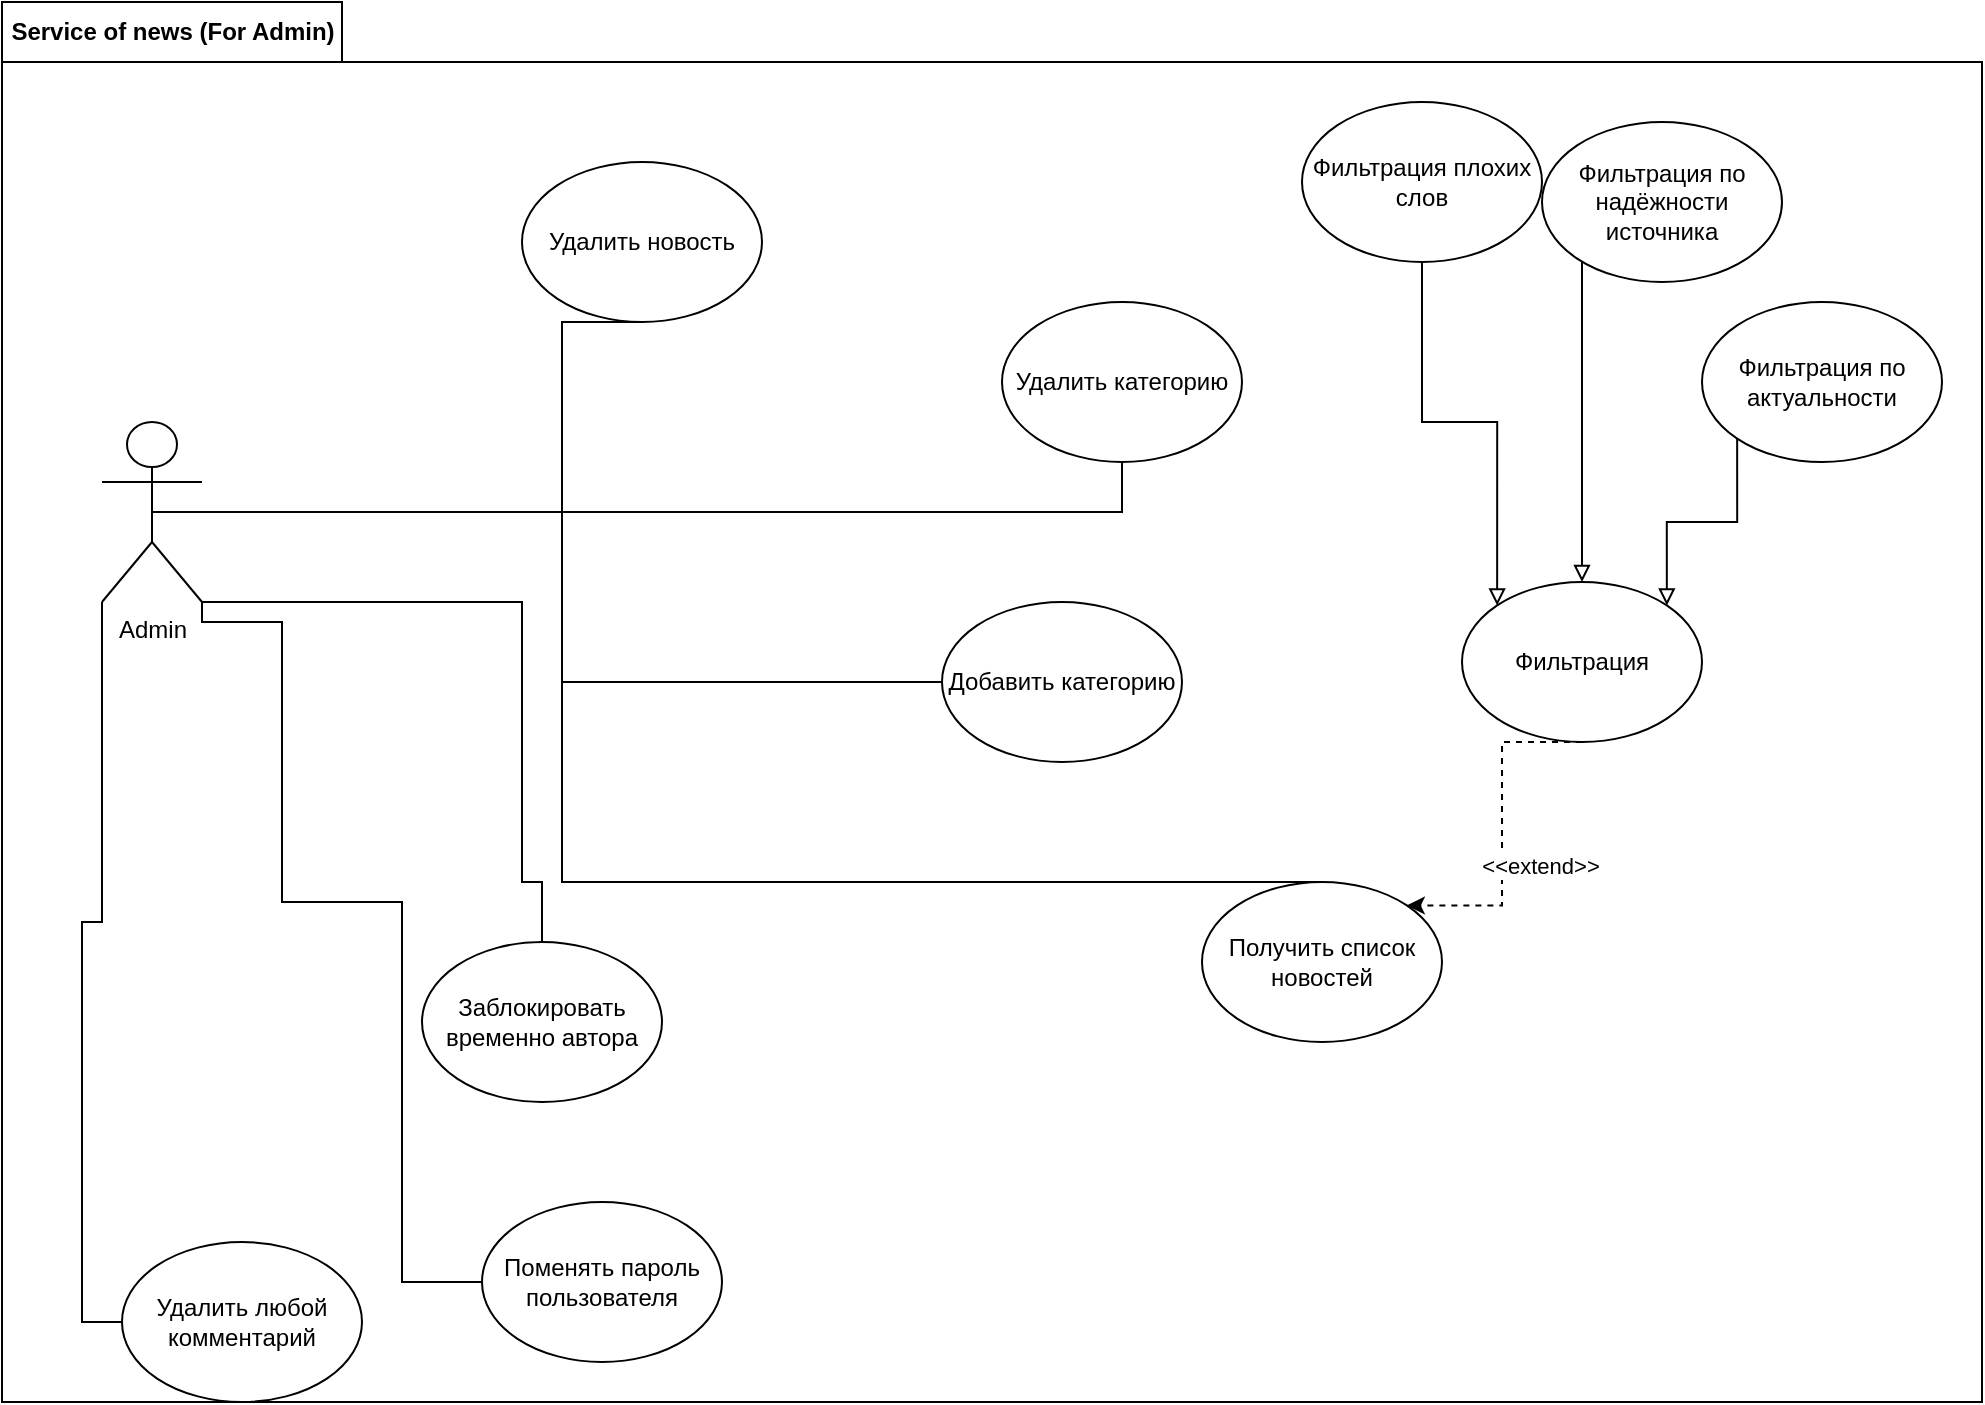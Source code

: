 <mxfile version="15.7.3" type="device" pages="3"><diagram id="AYUznRYg1HwtQuN_vjFu" name="Page-1"><mxGraphModel dx="1673" dy="2103" grid="1" gridSize="10" guides="1" tooltips="1" connect="1" arrows="1" fold="1" page="1" pageScale="1" pageWidth="827" pageHeight="1169" math="0" shadow="0"><root><mxCell id="0"/><mxCell id="1" parent="0"/><mxCell id="Qyx-wS_4i8TrtAGQIQm3-6" value="Service of news (For Admin)" style="shape=folder;fontStyle=1;tabWidth=170;tabHeight=30;tabPosition=left;html=1;boundedLbl=1;labelInHeader=1;container=1;collapsible=0;recursiveResize=0;" vertex="1" parent="1"><mxGeometry x="10" y="-1000" width="990" height="700" as="geometry"/></mxCell><mxCell id="Qyx-wS_4i8TrtAGQIQm3-22" style="edgeStyle=orthogonalEdgeStyle;rounded=0;orthogonalLoop=1;jettySize=auto;html=1;exitX=0.5;exitY=0.5;exitDx=0;exitDy=0;exitPerimeter=0;endArrow=none;endFill=0;" edge="1" parent="Qyx-wS_4i8TrtAGQIQm3-6" source="Qyx-wS_4i8TrtAGQIQm3-1" target="Qyx-wS_4i8TrtAGQIQm3-14"><mxGeometry relative="1" as="geometry"><Array as="points"><mxPoint x="280" y="255"/><mxPoint x="280" y="440"/></Array></mxGeometry></mxCell><mxCell id="Qyx-wS_4i8TrtAGQIQm3-24" style="edgeStyle=orthogonalEdgeStyle;rounded=0;orthogonalLoop=1;jettySize=auto;html=1;exitX=0.5;exitY=0.5;exitDx=0;exitDy=0;exitPerimeter=0;endArrow=none;endFill=0;" edge="1" parent="Qyx-wS_4i8TrtAGQIQm3-6" source="Qyx-wS_4i8TrtAGQIQm3-1" target="Qyx-wS_4i8TrtAGQIQm3-17"><mxGeometry relative="1" as="geometry"><Array as="points"><mxPoint x="280" y="255"/><mxPoint x="280" y="340"/></Array></mxGeometry></mxCell><mxCell id="Qyx-wS_4i8TrtAGQIQm3-25" style="edgeStyle=orthogonalEdgeStyle;rounded=0;orthogonalLoop=1;jettySize=auto;html=1;exitX=0.5;exitY=0.5;exitDx=0;exitDy=0;exitPerimeter=0;endArrow=none;endFill=0;" edge="1" parent="Qyx-wS_4i8TrtAGQIQm3-6" source="Qyx-wS_4i8TrtAGQIQm3-1" target="Qyx-wS_4i8TrtAGQIQm3-16"><mxGeometry relative="1" as="geometry"><Array as="points"><mxPoint x="560" y="255"/></Array></mxGeometry></mxCell><mxCell id="Qyx-wS_4i8TrtAGQIQm3-1" value="Admin" style="shape=umlActor;verticalLabelPosition=bottom;verticalAlign=top;html=1;" vertex="1" parent="Qyx-wS_4i8TrtAGQIQm3-6"><mxGeometry x="50" y="210" width="50" height="90" as="geometry"/></mxCell><mxCell id="Qyx-wS_4i8TrtAGQIQm3-14" value="Получить список новостей" style="ellipse;whiteSpace=wrap;html=1;" vertex="1" parent="Qyx-wS_4i8TrtAGQIQm3-6"><mxGeometry x="600" y="440" width="120" height="80" as="geometry"/></mxCell><mxCell id="ok-A6Uxwyz88RS_LKjiX-1" style="edgeStyle=orthogonalEdgeStyle;rounded=0;orthogonalLoop=1;jettySize=auto;html=1;exitX=0.5;exitY=1;exitDx=0;exitDy=0;endArrow=none;endFill=0;entryX=0.5;entryY=0.5;entryDx=0;entryDy=0;entryPerimeter=0;" edge="1" parent="Qyx-wS_4i8TrtAGQIQm3-6" source="Qyx-wS_4i8TrtAGQIQm3-15" target="Qyx-wS_4i8TrtAGQIQm3-1"><mxGeometry relative="1" as="geometry"><mxPoint x="110" y="250" as="targetPoint"/><Array as="points"><mxPoint x="280" y="160"/><mxPoint x="280" y="255"/></Array></mxGeometry></mxCell><mxCell id="Qyx-wS_4i8TrtAGQIQm3-15" value="Удалить новость" style="ellipse;whiteSpace=wrap;html=1;" vertex="1" parent="Qyx-wS_4i8TrtAGQIQm3-6"><mxGeometry x="260" y="80" width="120" height="80" as="geometry"/></mxCell><mxCell id="Qyx-wS_4i8TrtAGQIQm3-16" value="Удалить категорию" style="ellipse;whiteSpace=wrap;html=1;" vertex="1" parent="Qyx-wS_4i8TrtAGQIQm3-6"><mxGeometry x="500" y="150" width="120" height="80" as="geometry"/></mxCell><mxCell id="Qyx-wS_4i8TrtAGQIQm3-17" value="Добавить категорию" style="ellipse;whiteSpace=wrap;html=1;" vertex="1" parent="Qyx-wS_4i8TrtAGQIQm3-6"><mxGeometry x="470" y="300" width="120" height="80" as="geometry"/></mxCell><mxCell id="Qyx-wS_4i8TrtAGQIQm3-59" style="edgeStyle=orthogonalEdgeStyle;rounded=0;orthogonalLoop=1;jettySize=auto;html=1;exitX=0;exitY=1;exitDx=0;exitDy=0;entryX=1;entryY=0;entryDx=0;entryDy=0;endArrow=block;endFill=0;" edge="1" parent="Qyx-wS_4i8TrtAGQIQm3-6" source="Qyx-wS_4i8TrtAGQIQm3-51" target="Qyx-wS_4i8TrtAGQIQm3-54"><mxGeometry relative="1" as="geometry"/></mxCell><mxCell id="Qyx-wS_4i8TrtAGQIQm3-51" value="Фильтрация по актуальности" style="ellipse;whiteSpace=wrap;html=1;" vertex="1" parent="Qyx-wS_4i8TrtAGQIQm3-6"><mxGeometry x="850" y="150" width="120" height="80" as="geometry"/></mxCell><mxCell id="ok-A6Uxwyz88RS_LKjiX-3" style="edgeStyle=orthogonalEdgeStyle;rounded=0;orthogonalLoop=1;jettySize=auto;html=1;exitX=0.5;exitY=1;exitDx=0;exitDy=0;entryX=0;entryY=0;entryDx=0;entryDy=0;endArrow=block;endFill=0;" edge="1" parent="Qyx-wS_4i8TrtAGQIQm3-6" source="Qyx-wS_4i8TrtAGQIQm3-52" target="Qyx-wS_4i8TrtAGQIQm3-54"><mxGeometry relative="1" as="geometry"/></mxCell><mxCell id="Qyx-wS_4i8TrtAGQIQm3-52" value="Фильтрация плохих слов" style="ellipse;whiteSpace=wrap;html=1;" vertex="1" parent="Qyx-wS_4i8TrtAGQIQm3-6"><mxGeometry x="650" y="50" width="120" height="80" as="geometry"/></mxCell><mxCell id="Qyx-wS_4i8TrtAGQIQm3-58" style="edgeStyle=orthogonalEdgeStyle;rounded=0;orthogonalLoop=1;jettySize=auto;html=1;exitX=0;exitY=1;exitDx=0;exitDy=0;entryX=0.5;entryY=0;entryDx=0;entryDy=0;endArrow=block;endFill=0;" edge="1" parent="Qyx-wS_4i8TrtAGQIQm3-6" source="Qyx-wS_4i8TrtAGQIQm3-53" target="Qyx-wS_4i8TrtAGQIQm3-54"><mxGeometry relative="1" as="geometry"><Array as="points"><mxPoint x="790" y="128"/></Array></mxGeometry></mxCell><mxCell id="Qyx-wS_4i8TrtAGQIQm3-53" value="Фильтрация по надёжности источника" style="ellipse;whiteSpace=wrap;html=1;" vertex="1" parent="Qyx-wS_4i8TrtAGQIQm3-6"><mxGeometry x="770" y="60" width="120" height="80" as="geometry"/></mxCell><mxCell id="Qyx-wS_4i8TrtAGQIQm3-60" style="edgeStyle=orthogonalEdgeStyle;rounded=0;orthogonalLoop=1;jettySize=auto;html=1;exitX=0.5;exitY=1;exitDx=0;exitDy=0;entryX=1;entryY=0;entryDx=0;entryDy=0;endArrow=classic;endFill=1;dashed=1;" edge="1" parent="Qyx-wS_4i8TrtAGQIQm3-6" source="Qyx-wS_4i8TrtAGQIQm3-54" target="Qyx-wS_4i8TrtAGQIQm3-14"><mxGeometry relative="1" as="geometry"><Array as="points"><mxPoint x="750" y="370"/><mxPoint x="750" y="452"/></Array></mxGeometry></mxCell><mxCell id="Qyx-wS_4i8TrtAGQIQm3-61" value="&amp;lt;&amp;lt;extend&amp;gt;&amp;gt;" style="edgeLabel;html=1;align=center;verticalAlign=middle;resizable=0;points=[];" vertex="1" connectable="0" parent="Qyx-wS_4i8TrtAGQIQm3-60"><mxGeometry x="0.322" relative="1" as="geometry"><mxPoint x="19" y="-10" as="offset"/></mxGeometry></mxCell><mxCell id="Qyx-wS_4i8TrtAGQIQm3-54" value="Фильтрация" style="ellipse;whiteSpace=wrap;html=1;" vertex="1" parent="Qyx-wS_4i8TrtAGQIQm3-6"><mxGeometry x="730" y="290" width="120" height="80" as="geometry"/></mxCell><mxCell id="BX2IZwG9pgVUe8LZ8024-1" style="edgeStyle=orthogonalEdgeStyle;rounded=0;orthogonalLoop=1;jettySize=auto;html=1;exitX=0;exitY=0.5;exitDx=0;exitDy=0;entryX=0;entryY=1;entryDx=0;entryDy=0;entryPerimeter=0;endArrow=none;endFill=0;" edge="1" parent="Qyx-wS_4i8TrtAGQIQm3-6" source="BX2IZwG9pgVUe8LZ8024-2" target="Qyx-wS_4i8TrtAGQIQm3-1"><mxGeometry relative="1" as="geometry"><mxPoint x="200" y="650" as="sourcePoint"/><mxPoint x="30" y="360" as="targetPoint"/></mxGeometry></mxCell><mxCell id="BX2IZwG9pgVUe8LZ8024-2" value="Удалить любой комментарий" style="ellipse;whiteSpace=wrap;html=1;" vertex="1" parent="Qyx-wS_4i8TrtAGQIQm3-6"><mxGeometry x="60" y="620" width="120" height="80" as="geometry"/></mxCell><mxCell id="ITgn300jiprJJFx7EzA2-1" value="Заблокировать временно автора" style="ellipse;whiteSpace=wrap;html=1;" vertex="1" parent="Qyx-wS_4i8TrtAGQIQm3-6"><mxGeometry x="210" y="470" width="120" height="80" as="geometry"/></mxCell><mxCell id="ITgn300jiprJJFx7EzA2-2" style="edgeStyle=orthogonalEdgeStyle;rounded=0;orthogonalLoop=1;jettySize=auto;html=1;exitX=0.5;exitY=0;exitDx=0;exitDy=0;entryX=1;entryY=1;entryDx=0;entryDy=0;entryPerimeter=0;endArrow=none;endFill=0;" edge="1" parent="Qyx-wS_4i8TrtAGQIQm3-6" source="ITgn300jiprJJFx7EzA2-1" target="Qyx-wS_4i8TrtAGQIQm3-1"><mxGeometry relative="1" as="geometry"><mxPoint x="120.0" y="426.0" as="sourcePoint"/><mxPoint x="60" y="310" as="targetPoint"/><Array as="points"><mxPoint x="270" y="440"/><mxPoint x="260" y="440"/><mxPoint x="260" y="300"/></Array></mxGeometry></mxCell><mxCell id="fAceVUpAD3xW-HLoIWQk-1" value="Поменять пароль пользователя" style="ellipse;whiteSpace=wrap;html=1;" vertex="1" parent="Qyx-wS_4i8TrtAGQIQm3-6"><mxGeometry x="240" y="600" width="120" height="80" as="geometry"/></mxCell><mxCell id="fAceVUpAD3xW-HLoIWQk-2" style="edgeStyle=orthogonalEdgeStyle;rounded=0;orthogonalLoop=1;jettySize=auto;html=1;exitX=0;exitY=0.5;exitDx=0;exitDy=0;entryX=1;entryY=1;entryDx=0;entryDy=0;entryPerimeter=0;endArrow=none;endFill=0;" edge="1" parent="Qyx-wS_4i8TrtAGQIQm3-6" source="fAceVUpAD3xW-HLoIWQk-1" target="Qyx-wS_4i8TrtAGQIQm3-1"><mxGeometry relative="1" as="geometry"><mxPoint x="280" y="480" as="sourcePoint"/><mxPoint x="110" y="310" as="targetPoint"/><Array as="points"><mxPoint x="200" y="640"/><mxPoint x="200" y="450"/><mxPoint x="140" y="450"/><mxPoint x="140" y="310"/><mxPoint x="100" y="310"/></Array></mxGeometry></mxCell></root></mxGraphModel></diagram><diagram name="Page-2" id="RKw6E8DyEKGGWMldjvFo"><mxGraphModel dx="1422" dy="1963" grid="1" gridSize="10" guides="1" tooltips="1" connect="1" arrows="1" fold="1" page="1" pageScale="1" pageWidth="827" pageHeight="1169" math="0" shadow="0"><root><mxCell id="Dy4b8cwXd7rYsXGMOdG1-0"/><mxCell id="Dy4b8cwXd7rYsXGMOdG1-1" parent="Dy4b8cwXd7rYsXGMOdG1-0"/><mxCell id="Dy4b8cwXd7rYsXGMOdG1-2" value="Service of news (For Author)" style="shape=folder;fontStyle=1;tabWidth=269;tabHeight=30;tabPosition=left;html=1;boundedLbl=1;labelInHeader=1;container=1;collapsible=0;recursiveResize=0;" vertex="1" parent="Dy4b8cwXd7rYsXGMOdG1-1"><mxGeometry x="11" y="-980" width="1089" height="700" as="geometry"/></mxCell><mxCell id="Dy4b8cwXd7rYsXGMOdG1-3" style="edgeStyle=orthogonalEdgeStyle;rounded=0;orthogonalLoop=1;jettySize=auto;html=1;endArrow=none;endFill=0;" edge="1" parent="Dy4b8cwXd7rYsXGMOdG1-2" target="Dy4b8cwXd7rYsXGMOdG1-16"><mxGeometry relative="1" as="geometry"><mxPoint x="89" y="100" as="sourcePoint"/></mxGeometry></mxCell><mxCell id="Dy4b8cwXd7rYsXGMOdG1-11" style="edgeStyle=orthogonalEdgeStyle;rounded=0;orthogonalLoop=1;jettySize=auto;html=1;exitX=1;exitY=0.333;exitDx=0;exitDy=0;exitPerimeter=0;endArrow=none;endFill=0;" edge="1" parent="Dy4b8cwXd7rYsXGMOdG1-2" source="Dy4b8cwXd7rYsXGMOdG1-14" target="Dy4b8cwXd7rYsXGMOdG1-17"><mxGeometry relative="1" as="geometry"><Array as="points"><mxPoint x="169" y="100"/><mxPoint x="169" y="70"/></Array></mxGeometry></mxCell><mxCell id="Dy4b8cwXd7rYsXGMOdG1-12" style="edgeStyle=orthogonalEdgeStyle;rounded=0;orthogonalLoop=1;jettySize=auto;html=1;exitX=1;exitY=1;exitDx=0;exitDy=0;exitPerimeter=0;entryX=0;entryY=0.5;entryDx=0;entryDy=0;endArrow=none;endFill=0;" edge="1" parent="Dy4b8cwXd7rYsXGMOdG1-2" source="Dy4b8cwXd7rYsXGMOdG1-14" target="Dy4b8cwXd7rYsXGMOdG1-15"><mxGeometry relative="1" as="geometry"><Array as="points"><mxPoint x="79" y="356"/></Array></mxGeometry></mxCell><mxCell id="Dy4b8cwXd7rYsXGMOdG1-14" value="Author" style="shape=umlActor;verticalLabelPosition=bottom;verticalAlign=top;html=1;" vertex="1" parent="Dy4b8cwXd7rYsXGMOdG1-2"><mxGeometry x="29" y="70" width="50" height="90" as="geometry"/></mxCell><mxCell id="Dy4b8cwXd7rYsXGMOdG1-15" value="Получить список новостей" style="ellipse;whiteSpace=wrap;html=1;" vertex="1" parent="Dy4b8cwXd7rYsXGMOdG1-2"><mxGeometry x="484.5" y="316" width="120" height="80" as="geometry"/></mxCell><mxCell id="Dy4b8cwXd7rYsXGMOdG1-16" value="Удалить новость" style="ellipse;whiteSpace=wrap;html=1;" vertex="1" parent="Dy4b8cwXd7rYsXGMOdG1-2"><mxGeometry x="219" y="150" width="120" height="80" as="geometry"/></mxCell><mxCell id="Dy4b8cwXd7rYsXGMOdG1-17" value="Удалить категорию" style="ellipse;whiteSpace=wrap;html=1;" vertex="1" parent="Dy4b8cwXd7rYsXGMOdG1-2"><mxGeometry x="269" y="30" width="120" height="80" as="geometry"/></mxCell><mxCell id="Dy4b8cwXd7rYsXGMOdG1-19" value="Добавить новость" style="ellipse;whiteSpace=wrap;html=1;" vertex="1" parent="Dy4b8cwXd7rYsXGMOdG1-2"><mxGeometry x="219" y="260" width="120" height="80" as="geometry"/></mxCell><mxCell id="Dy4b8cwXd7rYsXGMOdG1-22" style="edgeStyle=orthogonalEdgeStyle;rounded=0;orthogonalLoop=1;jettySize=auto;html=1;exitX=0;exitY=1;exitDx=0;exitDy=0;entryX=1;entryY=0;entryDx=0;entryDy=0;endArrow=block;endFill=0;" edge="1" parent="Dy4b8cwXd7rYsXGMOdG1-2" source="Dy4b8cwXd7rYsXGMOdG1-23" target="Dy4b8cwXd7rYsXGMOdG1-32"><mxGeometry relative="1" as="geometry"/></mxCell><mxCell id="Dy4b8cwXd7rYsXGMOdG1-23" value="Фильтрация по актуальности" style="ellipse;whiteSpace=wrap;html=1;" vertex="1" parent="Dy4b8cwXd7rYsXGMOdG1-2"><mxGeometry x="809" y="100" width="120" height="80" as="geometry"/></mxCell><mxCell id="Dy4b8cwXd7rYsXGMOdG1-24" value="Фильтрация плохих слов" style="ellipse;whiteSpace=wrap;html=1;" vertex="1" parent="Dy4b8cwXd7rYsXGMOdG1-2"><mxGeometry x="919" y="250" width="120" height="80" as="geometry"/></mxCell><mxCell id="Dy4b8cwXd7rYsXGMOdG1-25" style="edgeStyle=orthogonalEdgeStyle;rounded=0;orthogonalLoop=1;jettySize=auto;html=1;exitX=0;exitY=1;exitDx=0;exitDy=0;entryX=0.5;entryY=0;entryDx=0;entryDy=0;endArrow=block;endFill=0;" edge="1" parent="Dy4b8cwXd7rYsXGMOdG1-2" source="Dy4b8cwXd7rYsXGMOdG1-26" target="Dy4b8cwXd7rYsXGMOdG1-32"><mxGeometry relative="1" as="geometry"/></mxCell><mxCell id="Dy4b8cwXd7rYsXGMOdG1-26" value="Фильтрация по надёжности источника" style="ellipse;whiteSpace=wrap;html=1;" vertex="1" parent="Dy4b8cwXd7rYsXGMOdG1-2"><mxGeometry x="659" y="150" width="120" height="80" as="geometry"/></mxCell><mxCell id="Dy4b8cwXd7rYsXGMOdG1-27" style="edgeStyle=orthogonalEdgeStyle;rounded=0;orthogonalLoop=1;jettySize=auto;html=1;entryX=0.975;entryY=0.663;entryDx=0;entryDy=0;endArrow=block;endFill=0;entryPerimeter=0;exitX=0;exitY=1;exitDx=0;exitDy=0;" edge="1" parent="Dy4b8cwXd7rYsXGMOdG1-2" source="Dy4b8cwXd7rYsXGMOdG1-24" target="Dy4b8cwXd7rYsXGMOdG1-32"><mxGeometry relative="1" as="geometry"><Array as="points"/></mxGeometry></mxCell><mxCell id="Dy4b8cwXd7rYsXGMOdG1-28" style="edgeStyle=orthogonalEdgeStyle;rounded=0;orthogonalLoop=1;jettySize=auto;html=1;exitX=0.5;exitY=1;exitDx=0;exitDy=0;entryX=1;entryY=0;entryDx=0;entryDy=0;endArrow=classic;endFill=1;dashed=1;" edge="1" parent="Dy4b8cwXd7rYsXGMOdG1-2" source="Dy4b8cwXd7rYsXGMOdG1-32" target="Dy4b8cwXd7rYsXGMOdG1-15"><mxGeometry relative="1" as="geometry"/></mxCell><mxCell id="Dy4b8cwXd7rYsXGMOdG1-29" value="&amp;lt;&amp;lt;extend&amp;gt;&amp;gt;" style="edgeLabel;html=1;align=center;verticalAlign=middle;resizable=0;points=[];" vertex="1" connectable="0" parent="Dy4b8cwXd7rYsXGMOdG1-28"><mxGeometry x="0.322" relative="1" as="geometry"><mxPoint x="-18" y="-28" as="offset"/></mxGeometry></mxCell><mxCell id="Dy4b8cwXd7rYsXGMOdG1-32" value="Фильтрация" style="ellipse;whiteSpace=wrap;html=1;" vertex="1" parent="Dy4b8cwXd7rYsXGMOdG1-2"><mxGeometry x="749" y="300" width="120" height="80" as="geometry"/></mxCell><mxCell id="8O86y8c5A02XnXtmtiSA-1" style="edgeStyle=orthogonalEdgeStyle;rounded=0;orthogonalLoop=1;jettySize=auto;html=1;exitX=0;exitY=0.5;exitDx=0;exitDy=0;entryX=0;entryY=1;entryDx=0;entryDy=0;entryPerimeter=0;endArrow=none;endFill=0;" edge="1" parent="Dy4b8cwXd7rYsXGMOdG1-2" source="8O86y8c5A02XnXtmtiSA-0" target="Dy4b8cwXd7rYsXGMOdG1-14"><mxGeometry relative="1" as="geometry"><Array as="points"><mxPoint x="29" y="430"/><mxPoint x="29" y="430"/></Array></mxGeometry></mxCell><mxCell id="8O86y8c5A02XnXtmtiSA-0" value="Написать комментарий" style="ellipse;whiteSpace=wrap;html=1;" vertex="1" parent="Dy4b8cwXd7rYsXGMOdG1-2"><mxGeometry y="550" width="120" height="80" as="geometry"/></mxCell><mxCell id="8O86y8c5A02XnXtmtiSA-3" style="edgeStyle=orthogonalEdgeStyle;rounded=0;orthogonalLoop=1;jettySize=auto;html=1;exitX=0;exitY=0.5;exitDx=0;exitDy=0;entryX=0;entryY=1;entryDx=0;entryDy=0;entryPerimeter=0;endArrow=none;endFill=0;" edge="1" parent="Dy4b8cwXd7rYsXGMOdG1-2" source="8O86y8c5A02XnXtmtiSA-2" target="Dy4b8cwXd7rYsXGMOdG1-14"><mxGeometry relative="1" as="geometry"/></mxCell><mxCell id="8O86y8c5A02XnXtmtiSA-2" value="Удалить&amp;nbsp; комментарий" style="ellipse;whiteSpace=wrap;html=1;" vertex="1" parent="Dy4b8cwXd7rYsXGMOdG1-2"><mxGeometry x="199" y="410" width="120" height="80" as="geometry"/></mxCell><mxCell id="5tsu3UTEu-FR8cWOfGny-0" style="edgeStyle=orthogonalEdgeStyle;rounded=0;orthogonalLoop=1;jettySize=auto;html=1;exitX=0.5;exitY=0;exitDx=0;exitDy=0;endArrow=block;endFill=0;" edge="1" parent="Dy4b8cwXd7rYsXGMOdG1-2" source="5tsu3UTEu-FR8cWOfGny-1"><mxGeometry relative="1" as="geometry"><mxPoint x="109" y="570" as="targetPoint"/></mxGeometry></mxCell><mxCell id="5tsu3UTEu-FR8cWOfGny-1" value="Написать комментарий к новости" style="ellipse;whiteSpace=wrap;html=1;" vertex="1" parent="Dy4b8cwXd7rYsXGMOdG1-2"><mxGeometry x="339" y="540" width="120" height="80" as="geometry"/></mxCell><mxCell id="5tsu3UTEu-FR8cWOfGny-2" value="Написать комментарий к комментарию" style="ellipse;whiteSpace=wrap;html=1;" vertex="1" parent="Dy4b8cwXd7rYsXGMOdG1-2"><mxGeometry x="169" y="590.86" width="120" height="80" as="geometry"/></mxCell><mxCell id="5tsu3UTEu-FR8cWOfGny-3" style="edgeStyle=orthogonalEdgeStyle;rounded=0;orthogonalLoop=1;jettySize=auto;html=1;exitX=0;exitY=0.5;exitDx=0;exitDy=0;entryX=1;entryY=0.5;entryDx=0;entryDy=0;endArrow=block;endFill=0;" edge="1" parent="Dy4b8cwXd7rYsXGMOdG1-2" source="5tsu3UTEu-FR8cWOfGny-2" target="8O86y8c5A02XnXtmtiSA-0"><mxGeometry relative="1" as="geometry"><mxPoint x="259" y="520.86" as="targetPoint"/></mxGeometry></mxCell><mxCell id="5tsu3UTEu-FR8cWOfGny-4" value="Написать комментарий" style="ellipse;whiteSpace=wrap;html=1;" vertex="1" parent="Dy4b8cwXd7rYsXGMOdG1-2"><mxGeometry y="550" width="120" height="80" as="geometry"/></mxCell><mxCell id="5tsu3UTEu-FR8cWOfGny-5" value="Удалить&amp;nbsp; комментарий" style="ellipse;whiteSpace=wrap;html=1;" vertex="1" parent="Dy4b8cwXd7rYsXGMOdG1-2"><mxGeometry x="199" y="410" width="120" height="80" as="geometry"/></mxCell><mxCell id="rLxHxW9B9z7sCZY_gjOP-3" style="edgeStyle=orthogonalEdgeStyle;rounded=0;orthogonalLoop=1;jettySize=auto;html=1;exitX=0;exitY=0.5;exitDx=0;exitDy=0;endArrow=blockThin;endFill=0;" edge="1" parent="Dy4b8cwXd7rYsXGMOdG1-2" source="rLxHxW9B9z7sCZY_gjOP-0"><mxGeometry relative="1" as="geometry"><mxPoint x="309" y="441" as="targetPoint"/><Array as="points"><mxPoint x="499" y="510"/><mxPoint x="499" y="441"/></Array></mxGeometry></mxCell><mxCell id="rLxHxW9B9z7sCZY_gjOP-0" value="Удалить чужой комментарий к своей новости" style="ellipse;whiteSpace=wrap;html=1;" vertex="1" parent="Dy4b8cwXd7rYsXGMOdG1-2"><mxGeometry x="529" y="470" width="120" height="80" as="geometry"/></mxCell><mxCell id="rLxHxW9B9z7sCZY_gjOP-2" style="edgeStyle=orthogonalEdgeStyle;rounded=0;orthogonalLoop=1;jettySize=auto;html=1;exitX=0;exitY=0.5;exitDx=0;exitDy=0;endArrow=blockThin;endFill=0;" edge="1" parent="Dy4b8cwXd7rYsXGMOdG1-2" source="rLxHxW9B9z7sCZY_gjOP-1"><mxGeometry relative="1" as="geometry"><mxPoint x="309" y="440" as="targetPoint"/><Array as="points"><mxPoint x="579" y="440"/></Array></mxGeometry></mxCell><mxCell id="rLxHxW9B9z7sCZY_gjOP-1" value="Удалить свой комментарий" style="ellipse;whiteSpace=wrap;html=1;" vertex="1" parent="Dy4b8cwXd7rYsXGMOdG1-2"><mxGeometry x="729" y="410" width="120" height="70" as="geometry"/></mxCell><mxCell id="GGOXNMl5t_Kpy_w1KcpI-1" value="Посмотреть,&amp;nbsp; у скольких читателей я в &quot;избранные авторы&quot;" style="ellipse;whiteSpace=wrap;html=1;" vertex="1" parent="Dy4b8cwXd7rYsXGMOdG1-2"><mxGeometry x="559" y="580" width="120" height="80" as="geometry"/></mxCell><mxCell id="qCIZk1wwHHdhmbcV7Tpu-0" value="Установить пользователя" style="ellipse;whiteSpace=wrap;html=1;" vertex="1" parent="Dy4b8cwXd7rYsXGMOdG1-2"><mxGeometry x="449" y="90" width="120" height="80" as="geometry"/></mxCell><mxCell id="qCIZk1wwHHdhmbcV7Tpu-1" value="Запросить восстановление пароля" style="ellipse;whiteSpace=wrap;html=1;" vertex="1" parent="Dy4b8cwXd7rYsXGMOdG1-2"><mxGeometry x="449" y="180" width="120" height="80" as="geometry"/></mxCell><mxCell id="qCIZk1wwHHdhmbcV7Tpu-3" style="edgeStyle=orthogonalEdgeStyle;rounded=0;orthogonalLoop=1;jettySize=auto;html=1;entryX=0;entryY=0.5;entryDx=0;entryDy=0;endArrow=none;endFill=0;" edge="1" parent="Dy4b8cwXd7rYsXGMOdG1-2" target="qCIZk1wwHHdhmbcV7Tpu-1"><mxGeometry relative="1" as="geometry"><mxPoint x="89" y="100" as="sourcePoint"/><mxPoint x="494.5" y="266" as="targetPoint"/><Array as="points"><mxPoint x="89" y="350"/><mxPoint x="409" y="350"/><mxPoint x="409" y="220"/></Array></mxGeometry></mxCell><mxCell id="uFOk_QKMTiVs_lpdZiEX-0" style="edgeStyle=orthogonalEdgeStyle;rounded=0;orthogonalLoop=1;jettySize=auto;html=1;exitX=0.5;exitY=0;exitDx=0;exitDy=0;endArrow=none;endFill=0;" edge="1" parent="Dy4b8cwXd7rYsXGMOdG1-1" source="Dy4b8cwXd7rYsXGMOdG1-19"><mxGeometry relative="1" as="geometry"><mxPoint x="180" y="-880" as="targetPoint"/><Array as="points"><mxPoint x="180" y="-720"/></Array></mxGeometry></mxCell><mxCell id="GGOXNMl5t_Kpy_w1KcpI-3" value="" style="endArrow=none;html=1;rounded=0;exitX=0;exitY=0.5;exitDx=0;exitDy=0;" edge="1" parent="Dy4b8cwXd7rYsXGMOdG1-1" source="GGOXNMl5t_Kpy_w1KcpI-1"><mxGeometry width="50" height="50" relative="1" as="geometry"><mxPoint x="440" y="-630" as="sourcePoint"/><mxPoint x="40" y="-480" as="targetPoint"/><Array as="points"><mxPoint x="490" y="-360"/><mxPoint x="490" y="-480"/></Array></mxGeometry></mxCell><mxCell id="qCIZk1wwHHdhmbcV7Tpu-5" value="" style="endArrow=none;html=1;rounded=0;entryX=0;entryY=0.5;entryDx=0;entryDy=0;" edge="1" parent="Dy4b8cwXd7rYsXGMOdG1-1" target="qCIZk1wwHHdhmbcV7Tpu-0"><mxGeometry width="50" height="50" relative="1" as="geometry"><mxPoint x="420" y="-760" as="sourcePoint"/><mxPoint x="490" y="-690" as="targetPoint"/><Array as="points"><mxPoint x="420" y="-850"/></Array></mxGeometry></mxCell></root></mxGraphModel></diagram><diagram name="Page-3" id="rkEzqMIJO-cy2S2v_Kh7"><mxGraphModel dx="1422" dy="1963" grid="1" gridSize="10" guides="1" tooltips="1" connect="1" arrows="1" fold="1" page="1" pageScale="1" pageWidth="827" pageHeight="1169" math="0" shadow="0"><root><mxCell id="zdaAdM4FpaVUpMz9D5Kp-0"/><mxCell id="zdaAdM4FpaVUpMz9D5Kp-1" parent="zdaAdM4FpaVUpMz9D5Kp-0"/><mxCell id="zdaAdM4FpaVUpMz9D5Kp-2" value="Service of news (For Reader)" style="shape=folder;fontStyle=1;tabWidth=230;tabHeight=30;tabPosition=left;html=1;boundedLbl=1;labelInHeader=1;container=1;collapsible=0;recursiveResize=0;" vertex="1" parent="zdaAdM4FpaVUpMz9D5Kp-1"><mxGeometry x="10" y="-1000" width="930" height="670" as="geometry"/></mxCell><mxCell id="zdaAdM4FpaVUpMz9D5Kp-8" style="edgeStyle=orthogonalEdgeStyle;rounded=0;orthogonalLoop=1;jettySize=auto;html=1;exitX=0.5;exitY=0.5;exitDx=0;exitDy=0;exitPerimeter=0;endArrow=none;endFill=0;" edge="1" parent="zdaAdM4FpaVUpMz9D5Kp-2" source="zdaAdM4FpaVUpMz9D5Kp-9" target="zdaAdM4FpaVUpMz9D5Kp-15"><mxGeometry relative="1" as="geometry"/></mxCell><mxCell id="zdaAdM4FpaVUpMz9D5Kp-9" value="Reader" style="shape=umlActor;verticalLabelPosition=bottom;verticalAlign=top;html=1;" vertex="1" parent="zdaAdM4FpaVUpMz9D5Kp-2"><mxGeometry x="40" y="200" width="50" height="90" as="geometry"/></mxCell><mxCell id="zdaAdM4FpaVUpMz9D5Kp-15" value="Получить список новостей" style="ellipse;whiteSpace=wrap;html=1;" vertex="1" parent="zdaAdM4FpaVUpMz9D5Kp-2"><mxGeometry x="230" y="205" width="120" height="80" as="geometry"/></mxCell><mxCell id="zdaAdM4FpaVUpMz9D5Kp-20" style="edgeStyle=orthogonalEdgeStyle;rounded=0;orthogonalLoop=1;jettySize=auto;html=1;exitX=0.5;exitY=0.5;exitDx=0;exitDy=0;entryX=1.004;entryY=0.411;entryDx=0;entryDy=0;entryPerimeter=0;endArrow=none;endFill=0;exitPerimeter=0;" edge="1" parent="zdaAdM4FpaVUpMz9D5Kp-2" source="zdaAdM4FpaVUpMz9D5Kp-9" target="zdaAdM4FpaVUpMz9D5Kp-21"><mxGeometry relative="1" as="geometry"><Array as="points"><mxPoint x="150" y="245"/><mxPoint x="150" y="363"/></Array></mxGeometry></mxCell><mxCell id="zdaAdM4FpaVUpMz9D5Kp-21" value="Получить новость" style="ellipse;whiteSpace=wrap;html=1;" vertex="1" parent="zdaAdM4FpaVUpMz9D5Kp-2"><mxGeometry x="240" y="330" width="120" height="80" as="geometry"/></mxCell><mxCell id="zdaAdM4FpaVUpMz9D5Kp-22" style="edgeStyle=orthogonalEdgeStyle;rounded=0;orthogonalLoop=1;jettySize=auto;html=1;exitX=0;exitY=1;exitDx=0;exitDy=0;entryX=1;entryY=0;entryDx=0;entryDy=0;endArrow=block;endFill=0;" edge="1" parent="zdaAdM4FpaVUpMz9D5Kp-2" source="zdaAdM4FpaVUpMz9D5Kp-23" target="zdaAdM4FpaVUpMz9D5Kp-32"><mxGeometry relative="1" as="geometry"/></mxCell><mxCell id="zdaAdM4FpaVUpMz9D5Kp-23" value="Фильтрация по актуальности" style="ellipse;whiteSpace=wrap;html=1;" vertex="1" parent="zdaAdM4FpaVUpMz9D5Kp-2"><mxGeometry x="770" y="265" width="120" height="80" as="geometry"/></mxCell><mxCell id="zdaAdM4FpaVUpMz9D5Kp-24" value="Фильтрация плохих слов" style="ellipse;whiteSpace=wrap;html=1;" vertex="1" parent="zdaAdM4FpaVUpMz9D5Kp-2"><mxGeometry x="490" y="60" width="120" height="80" as="geometry"/></mxCell><mxCell id="zdaAdM4FpaVUpMz9D5Kp-25" style="edgeStyle=orthogonalEdgeStyle;rounded=0;orthogonalLoop=1;jettySize=auto;html=1;exitX=0;exitY=1;exitDx=0;exitDy=0;entryX=0.5;entryY=0;entryDx=0;entryDy=0;endArrow=block;endFill=0;" edge="1" parent="zdaAdM4FpaVUpMz9D5Kp-2" source="zdaAdM4FpaVUpMz9D5Kp-26" target="zdaAdM4FpaVUpMz9D5Kp-32"><mxGeometry relative="1" as="geometry"/></mxCell><mxCell id="zdaAdM4FpaVUpMz9D5Kp-26" value="Фильтрация по надёжности источника" style="ellipse;whiteSpace=wrap;html=1;" vertex="1" parent="zdaAdM4FpaVUpMz9D5Kp-2"><mxGeometry x="790" y="100" width="120" height="80" as="geometry"/></mxCell><mxCell id="zdaAdM4FpaVUpMz9D5Kp-27" style="edgeStyle=orthogonalEdgeStyle;rounded=0;orthogonalLoop=1;jettySize=auto;html=1;exitX=1;exitY=1;exitDx=0;exitDy=0;entryX=0.225;entryY=0.1;entryDx=0;entryDy=0;endArrow=block;endFill=0;entryPerimeter=0;" edge="1" parent="zdaAdM4FpaVUpMz9D5Kp-2" source="zdaAdM4FpaVUpMz9D5Kp-24" target="zdaAdM4FpaVUpMz9D5Kp-32"><mxGeometry relative="1" as="geometry"><Array as="points"><mxPoint x="627" y="128"/></Array></mxGeometry></mxCell><mxCell id="zdaAdM4FpaVUpMz9D5Kp-28" style="edgeStyle=orthogonalEdgeStyle;rounded=0;orthogonalLoop=1;jettySize=auto;html=1;exitX=0;exitY=0;exitDx=0;exitDy=0;entryX=1;entryY=0;entryDx=0;entryDy=0;endArrow=classic;endFill=1;dashed=1;" edge="1" parent="zdaAdM4FpaVUpMz9D5Kp-2" source="zdaAdM4FpaVUpMz9D5Kp-32" target="zdaAdM4FpaVUpMz9D5Kp-15"><mxGeometry relative="1" as="geometry"><Array as="points"><mxPoint x="600" y="262"/><mxPoint x="600" y="217"/></Array></mxGeometry></mxCell><mxCell id="zdaAdM4FpaVUpMz9D5Kp-29" value="&amp;lt;&amp;lt;extend&amp;gt;&amp;gt;" style="edgeLabel;html=1;align=center;verticalAlign=middle;resizable=0;points=[];" vertex="1" connectable="0" parent="zdaAdM4FpaVUpMz9D5Kp-28"><mxGeometry x="0.322" relative="1" as="geometry"><mxPoint x="19" y="-10" as="offset"/></mxGeometry></mxCell><mxCell id="zdaAdM4FpaVUpMz9D5Kp-30" style="edgeStyle=orthogonalEdgeStyle;rounded=0;orthogonalLoop=1;jettySize=auto;html=1;exitX=0.5;exitY=1;exitDx=0;exitDy=0;entryX=1;entryY=0.5;entryDx=0;entryDy=0;dashed=1;endArrow=classic;endFill=1;" edge="1" parent="zdaAdM4FpaVUpMz9D5Kp-2" source="zdaAdM4FpaVUpMz9D5Kp-32" target="zdaAdM4FpaVUpMz9D5Kp-21"><mxGeometry relative="1" as="geometry"><Array as="points"><mxPoint x="618" y="330"/><mxPoint x="618" y="370"/></Array></mxGeometry></mxCell><mxCell id="zdaAdM4FpaVUpMz9D5Kp-31" value="&amp;lt;&amp;lt;extend&amp;gt;&amp;gt;" style="edgeLabel;html=1;align=center;verticalAlign=middle;resizable=0;points=[];" vertex="1" connectable="0" parent="zdaAdM4FpaVUpMz9D5Kp-30"><mxGeometry x="0.397" y="-2" relative="1" as="geometry"><mxPoint x="18" y="-8" as="offset"/></mxGeometry></mxCell><mxCell id="zdaAdM4FpaVUpMz9D5Kp-32" value="Фильтрация" style="ellipse;whiteSpace=wrap;html=1;" vertex="1" parent="zdaAdM4FpaVUpMz9D5Kp-2"><mxGeometry x="600" y="250" width="120" height="80" as="geometry"/></mxCell><mxCell id="R2wPD14s1L75-YIzfXNV-7" style="edgeStyle=orthogonalEdgeStyle;rounded=0;orthogonalLoop=1;jettySize=auto;html=1;exitX=0.5;exitY=0;exitDx=0;exitDy=0;entryX=1;entryY=1;entryDx=0;entryDy=0;endArrow=block;endFill=0;" edge="1" parent="zdaAdM4FpaVUpMz9D5Kp-2" source="R2wPD14s1L75-YIzfXNV-0" target="R2wPD14s1L75-YIzfXNV-3"><mxGeometry relative="1" as="geometry"/></mxCell><mxCell id="R2wPD14s1L75-YIzfXNV-0" value="Написать комментарий к новости" style="ellipse;whiteSpace=wrap;html=1;" vertex="1" parent="zdaAdM4FpaVUpMz9D5Kp-2"><mxGeometry x="170" y="550" width="120" height="80" as="geometry"/></mxCell><mxCell id="R2wPD14s1L75-YIzfXNV-1" value="Написать комментарий к комментарию" style="ellipse;whiteSpace=wrap;html=1;" vertex="1" parent="zdaAdM4FpaVUpMz9D5Kp-2"><mxGeometry x="10" y="560" width="120" height="80" as="geometry"/></mxCell><mxCell id="R2wPD14s1L75-YIzfXNV-4" style="edgeStyle=orthogonalEdgeStyle;rounded=0;orthogonalLoop=1;jettySize=auto;html=1;exitX=0.5;exitY=1;exitDx=0;exitDy=0;entryX=0.5;entryY=0.5;entryDx=0;entryDy=0;entryPerimeter=0;endArrow=none;endFill=0;" edge="1" parent="zdaAdM4FpaVUpMz9D5Kp-2" source="R2wPD14s1L75-YIzfXNV-2" target="zdaAdM4FpaVUpMz9D5Kp-9"><mxGeometry relative="1" as="geometry"><Array as="points"><mxPoint x="150" y="245"/></Array></mxGeometry></mxCell><mxCell id="R2wPD14s1L75-YIzfXNV-2" value="Удалить свой комментарий" style="ellipse;whiteSpace=wrap;html=1;" vertex="1" parent="zdaAdM4FpaVUpMz9D5Kp-2"><mxGeometry x="90" y="60" width="120" height="80" as="geometry"/></mxCell><mxCell id="R2wPD14s1L75-YIzfXNV-5" style="edgeStyle=orthogonalEdgeStyle;rounded=0;orthogonalLoop=1;jettySize=auto;html=1;exitX=0.5;exitY=0;exitDx=0;exitDy=0;entryX=1;entryY=1;entryDx=0;entryDy=0;entryPerimeter=0;endArrow=none;endFill=0;" edge="1" parent="zdaAdM4FpaVUpMz9D5Kp-2" source="R2wPD14s1L75-YIzfXNV-3" target="zdaAdM4FpaVUpMz9D5Kp-9"><mxGeometry relative="1" as="geometry"><Array as="points"><mxPoint x="100" y="290"/></Array></mxGeometry></mxCell><mxCell id="R2wPD14s1L75-YIzfXNV-6" style="edgeStyle=orthogonalEdgeStyle;rounded=0;orthogonalLoop=1;jettySize=auto;html=1;exitX=1;exitY=0;exitDx=0;exitDy=0;entryX=0.5;entryY=1;entryDx=0;entryDy=0;endArrow=block;endFill=0;" edge="1" parent="zdaAdM4FpaVUpMz9D5Kp-2" source="R2wPD14s1L75-YIzfXNV-1" target="R2wPD14s1L75-YIzfXNV-3"><mxGeometry relative="1" as="geometry"/></mxCell><mxCell id="R2wPD14s1L75-YIzfXNV-3" value="Написать комментарий" style="ellipse;whiteSpace=wrap;html=1;" vertex="1" parent="zdaAdM4FpaVUpMz9D5Kp-2"><mxGeometry x="40" y="410" width="120" height="80" as="geometry"/></mxCell><mxCell id="6qaC6DvwsGhkfUGY1vNw-0" value="Добавить автора в &quot;избранные авторы&quot;" style="ellipse;whiteSpace=wrap;html=1;" vertex="1" parent="zdaAdM4FpaVUpMz9D5Kp-2"><mxGeometry x="500" y="560" width="120" height="80" as="geometry"/></mxCell><mxCell id="6qaC6DvwsGhkfUGY1vNw-1" value="Получить список &quot;избранные авторы&quot;" style="ellipse;whiteSpace=wrap;html=1;" vertex="1" parent="zdaAdM4FpaVUpMz9D5Kp-2"><mxGeometry x="650" y="550" width="120" height="80" as="geometry"/></mxCell><mxCell id="6qaC6DvwsGhkfUGY1vNw-2" value="Удалить автора из&amp;nbsp; &quot;избранные авторы&quot;" style="ellipse;whiteSpace=wrap;html=1;" vertex="1" parent="zdaAdM4FpaVUpMz9D5Kp-2"><mxGeometry x="350" y="560" width="120" height="80" as="geometry"/></mxCell><mxCell id="6qaC6DvwsGhkfUGY1vNw-4" value="" style="endArrow=none;html=1;rounded=0;exitX=0.5;exitY=0.5;exitDx=0;exitDy=0;exitPerimeter=0;entryX=0.5;entryY=0;entryDx=0;entryDy=0;" edge="1" parent="zdaAdM4FpaVUpMz9D5Kp-2" source="zdaAdM4FpaVUpMz9D5Kp-9" target="6qaC6DvwsGhkfUGY1vNw-2"><mxGeometry width="50" height="50" relative="1" as="geometry"><mxPoint x="690" y="380" as="sourcePoint"/><mxPoint x="120" y="245" as="targetPoint"/><Array as="points"><mxPoint x="120" y="245"/><mxPoint x="120" y="390"/><mxPoint x="190" y="390"/><mxPoint x="210" y="390"/><mxPoint x="210" y="410"/><mxPoint x="210" y="500"/><mxPoint x="410" y="500"/></Array></mxGeometry></mxCell><mxCell id="xOwJofK_DTUKxjC15Log-0" value="Установить пользователя" style="ellipse;whiteSpace=wrap;html=1;" vertex="1" parent="zdaAdM4FpaVUpMz9D5Kp-2"><mxGeometry x="770" y="360" width="120" height="80" as="geometry"/></mxCell><mxCell id="xOwJofK_DTUKxjC15Log-1" value="Запросить восстановление пароля" style="ellipse;whiteSpace=wrap;html=1;" vertex="1" parent="zdaAdM4FpaVUpMz9D5Kp-2"><mxGeometry x="770" y="450" width="120" height="80" as="geometry"/></mxCell><mxCell id="PuccChowhApn88QrKKgA-0" value="Получить новость &quot;возможно вам это интересно&quot;" style="ellipse;whiteSpace=wrap;html=1;" vertex="1" parent="zdaAdM4FpaVUpMz9D5Kp-2"><mxGeometry x="405" y="240" width="120" height="80" as="geometry"/></mxCell><mxCell id="6qaC6DvwsGhkfUGY1vNw-5" value="" style="endArrow=none;html=1;rounded=0;" edge="1" parent="zdaAdM4FpaVUpMz9D5Kp-1"><mxGeometry width="50" height="50" relative="1" as="geometry"><mxPoint x="720" y="-450" as="sourcePoint"/><mxPoint x="420" y="-500" as="targetPoint"/><Array as="points"><mxPoint x="720" y="-500"/></Array></mxGeometry></mxCell><mxCell id="6qaC6DvwsGhkfUGY1vNw-7" value="" style="endArrow=none;html=1;rounded=0;" edge="1" parent="zdaAdM4FpaVUpMz9D5Kp-1"><mxGeometry width="50" height="50" relative="1" as="geometry"><mxPoint x="570" y="-440" as="sourcePoint"/><mxPoint x="414" y="-500" as="targetPoint"/><Array as="points"><mxPoint x="570" y="-500"/></Array></mxGeometry></mxCell><mxCell id="xOwJofK_DTUKxjC15Log-2" value="" style="endArrow=none;html=1;rounded=0;entryX=0;entryY=0.5;entryDx=0;entryDy=0;" edge="1" parent="zdaAdM4FpaVUpMz9D5Kp-1" target="xOwJofK_DTUKxjC15Log-0"><mxGeometry width="50" height="50" relative="1" as="geometry"><mxPoint x="220" y="-560" as="sourcePoint"/><mxPoint x="750" y="-670" as="targetPoint"/><Array as="points"><mxPoint x="710" y="-560"/><mxPoint x="710" y="-600"/></Array></mxGeometry></mxCell><mxCell id="xOwJofK_DTUKxjC15Log-3" value="" style="endArrow=none;html=1;rounded=0;exitX=0;exitY=0.5;exitDx=0;exitDy=0;" edge="1" parent="zdaAdM4FpaVUpMz9D5Kp-1" source="xOwJofK_DTUKxjC15Log-1"><mxGeometry width="50" height="50" relative="1" as="geometry"><mxPoint x="700" y="-620" as="sourcePoint"/><mxPoint x="710" y="-560" as="targetPoint"/><Array as="points"><mxPoint x="710" y="-510"/></Array></mxGeometry></mxCell><mxCell id="PuccChowhApn88QrKKgA-1" value="" style="endArrow=none;html=1;rounded=0;exitX=0;exitY=0.5;exitDx=0;exitDy=0;" edge="1" parent="zdaAdM4FpaVUpMz9D5Kp-1" source="PuccChowhApn88QrKKgA-0"><mxGeometry width="50" height="50" relative="1" as="geometry"><mxPoint x="700" y="-630" as="sourcePoint"/><mxPoint x="160" y="-680" as="targetPoint"/><Array as="points"><mxPoint x="415" y="-680"/></Array></mxGeometry></mxCell></root></mxGraphModel></diagram></mxfile>